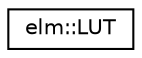 digraph G
{
  edge [fontname="Helvetica",fontsize="10",labelfontname="Helvetica",labelfontsize="10"];
  node [fontname="Helvetica",fontsize="10",shape=record];
  rankdir="LR";
  Node1 [label="elm::LUT",height=0.2,width=0.4,color="black", fillcolor="white", style="filled",URL="$classelm_1_1LUT.html",tooltip="LUT class since OpenCV&#39;s only supports LUT with 8-bit depth."];
}

